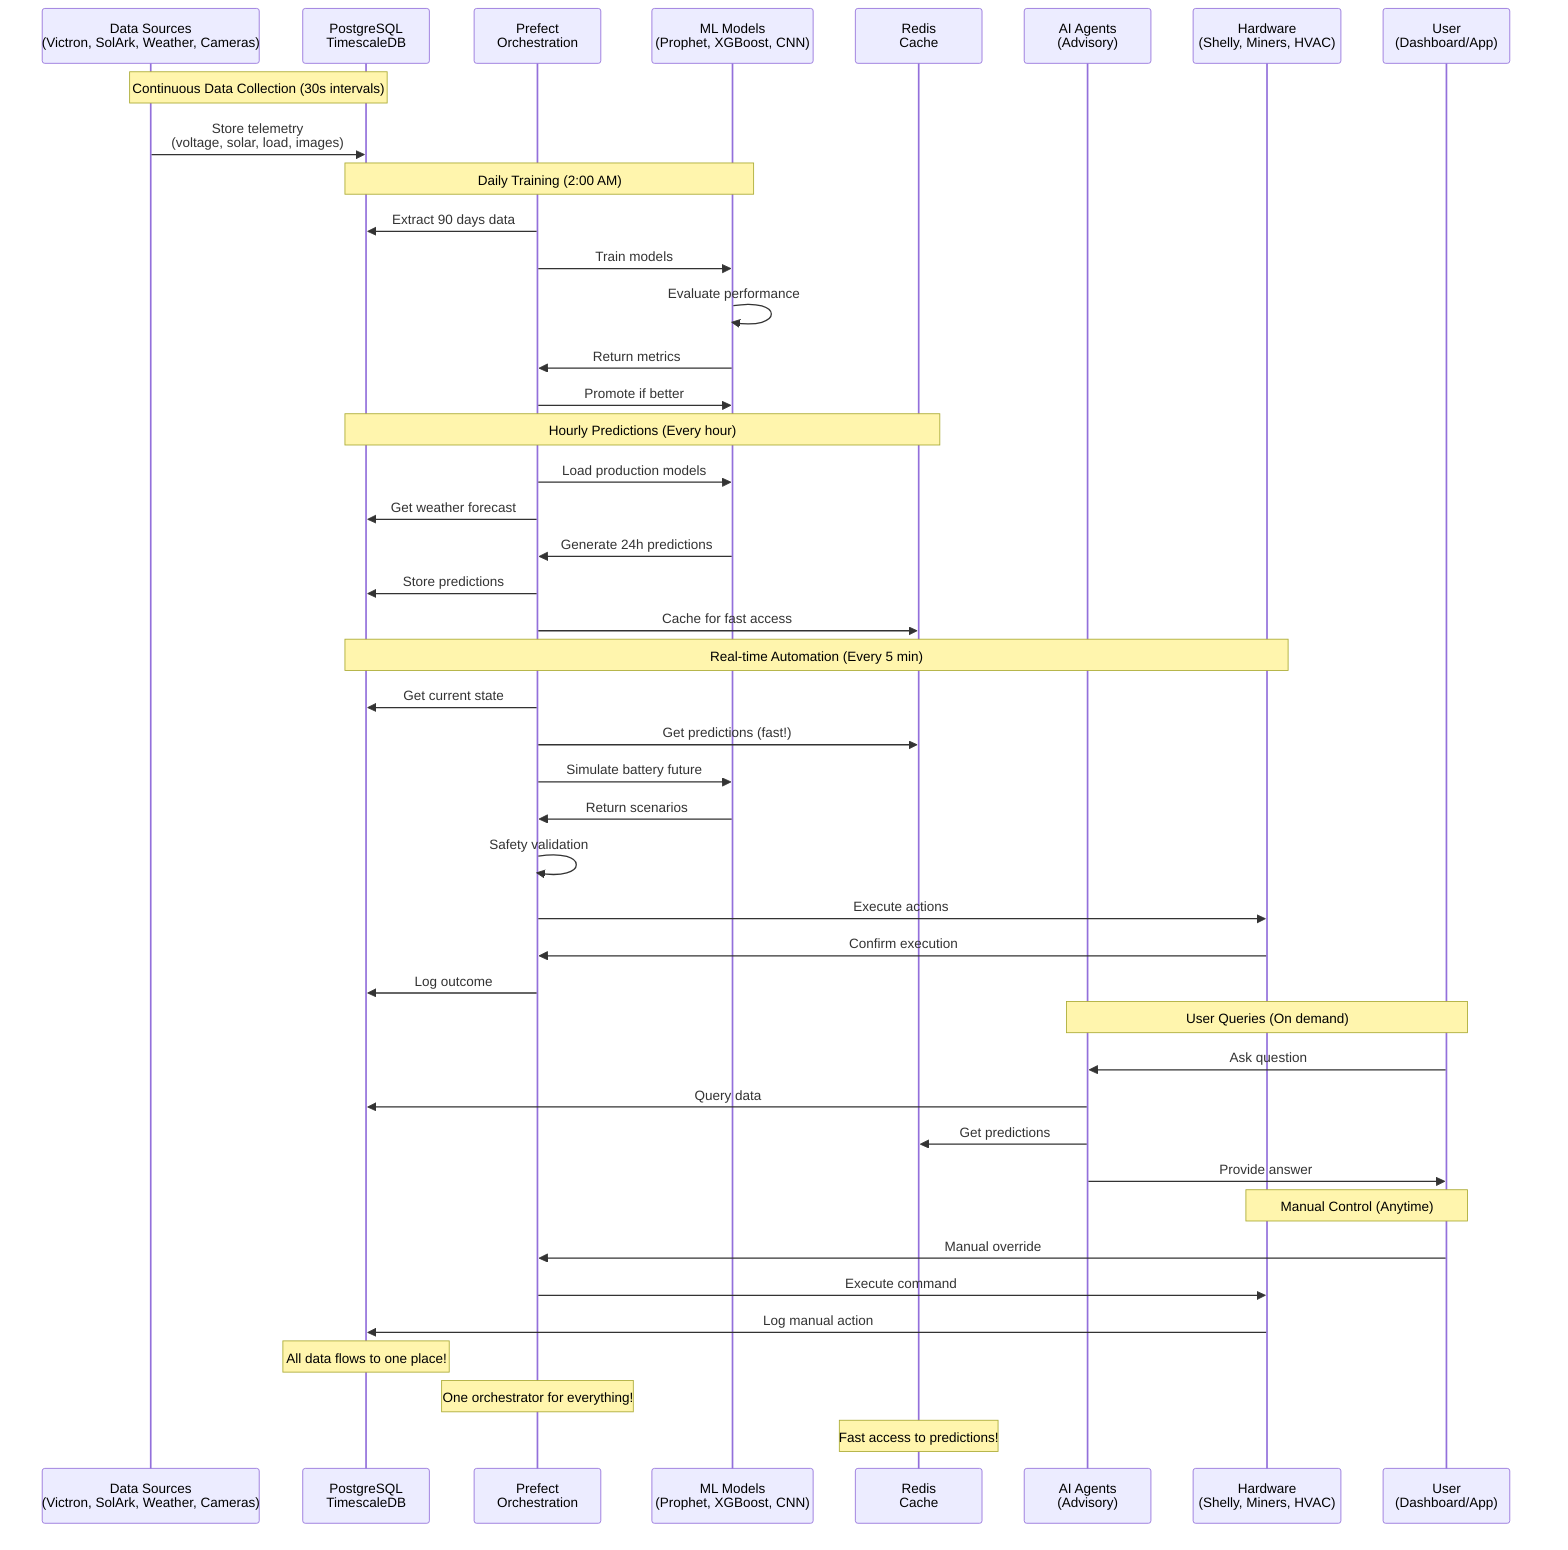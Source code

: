 sequenceDiagram
    participant Sensors as Data Sources<br/>(Victron, SolArk, Weather, Cameras)
    participant DB as PostgreSQL<br/>TimescaleDB
    participant Prefect as Prefect<br/>Orchestration
    participant ML as ML Models<br/>(Prophet, XGBoost, CNN)
    participant Cache as Redis<br/>Cache
    participant Agents as AI Agents<br/>(Advisory)
    participant Hardware as Hardware<br/>(Shelly, Miners, HVAC)
    participant User as User<br/>(Dashboard/App)
    
    Note over Sensors,DB: Continuous Data Collection (30s intervals)
    Sensors->>DB: Store telemetry<br/>(voltage, solar, load, images)
    
    Note over DB,ML: Daily Training (2:00 AM)
    Prefect->>DB: Extract 90 days data
    Prefect->>ML: Train models
    ML->>ML: Evaluate performance
    ML->>Prefect: Return metrics
    Prefect->>ML: Promote if better
    
    Note over DB,Cache: Hourly Predictions (Every hour)
    Prefect->>ML: Load production models
    Prefect->>DB: Get weather forecast
    ML->>Prefect: Generate 24h predictions
    Prefect->>DB: Store predictions
    Prefect->>Cache: Cache for fast access
    
    Note over DB,Hardware: Real-time Automation (Every 5 min)
    Prefect->>DB: Get current state
    Prefect->>Cache: Get predictions (fast!)
    Prefect->>ML: Simulate battery future
    ML->>Prefect: Return scenarios
    Prefect->>Prefect: Safety validation
    Prefect->>Hardware: Execute actions
    Hardware->>Prefect: Confirm execution
    Prefect->>DB: Log outcome
    
    Note over User,Agents: User Queries (On demand)
    User->>Agents: Ask question
    Agents->>DB: Query data
    Agents->>Cache: Get predictions
    Agents->>User: Provide answer
    
    Note over User,Hardware: Manual Control (Anytime)
    User->>Prefect: Manual override
    Prefect->>Hardware: Execute command
    Hardware->>DB: Log manual action
    
    Note over DB: All data flows to one place!
    Note over Prefect: One orchestrator for everything!
    Note over Cache: Fast access to predictions!